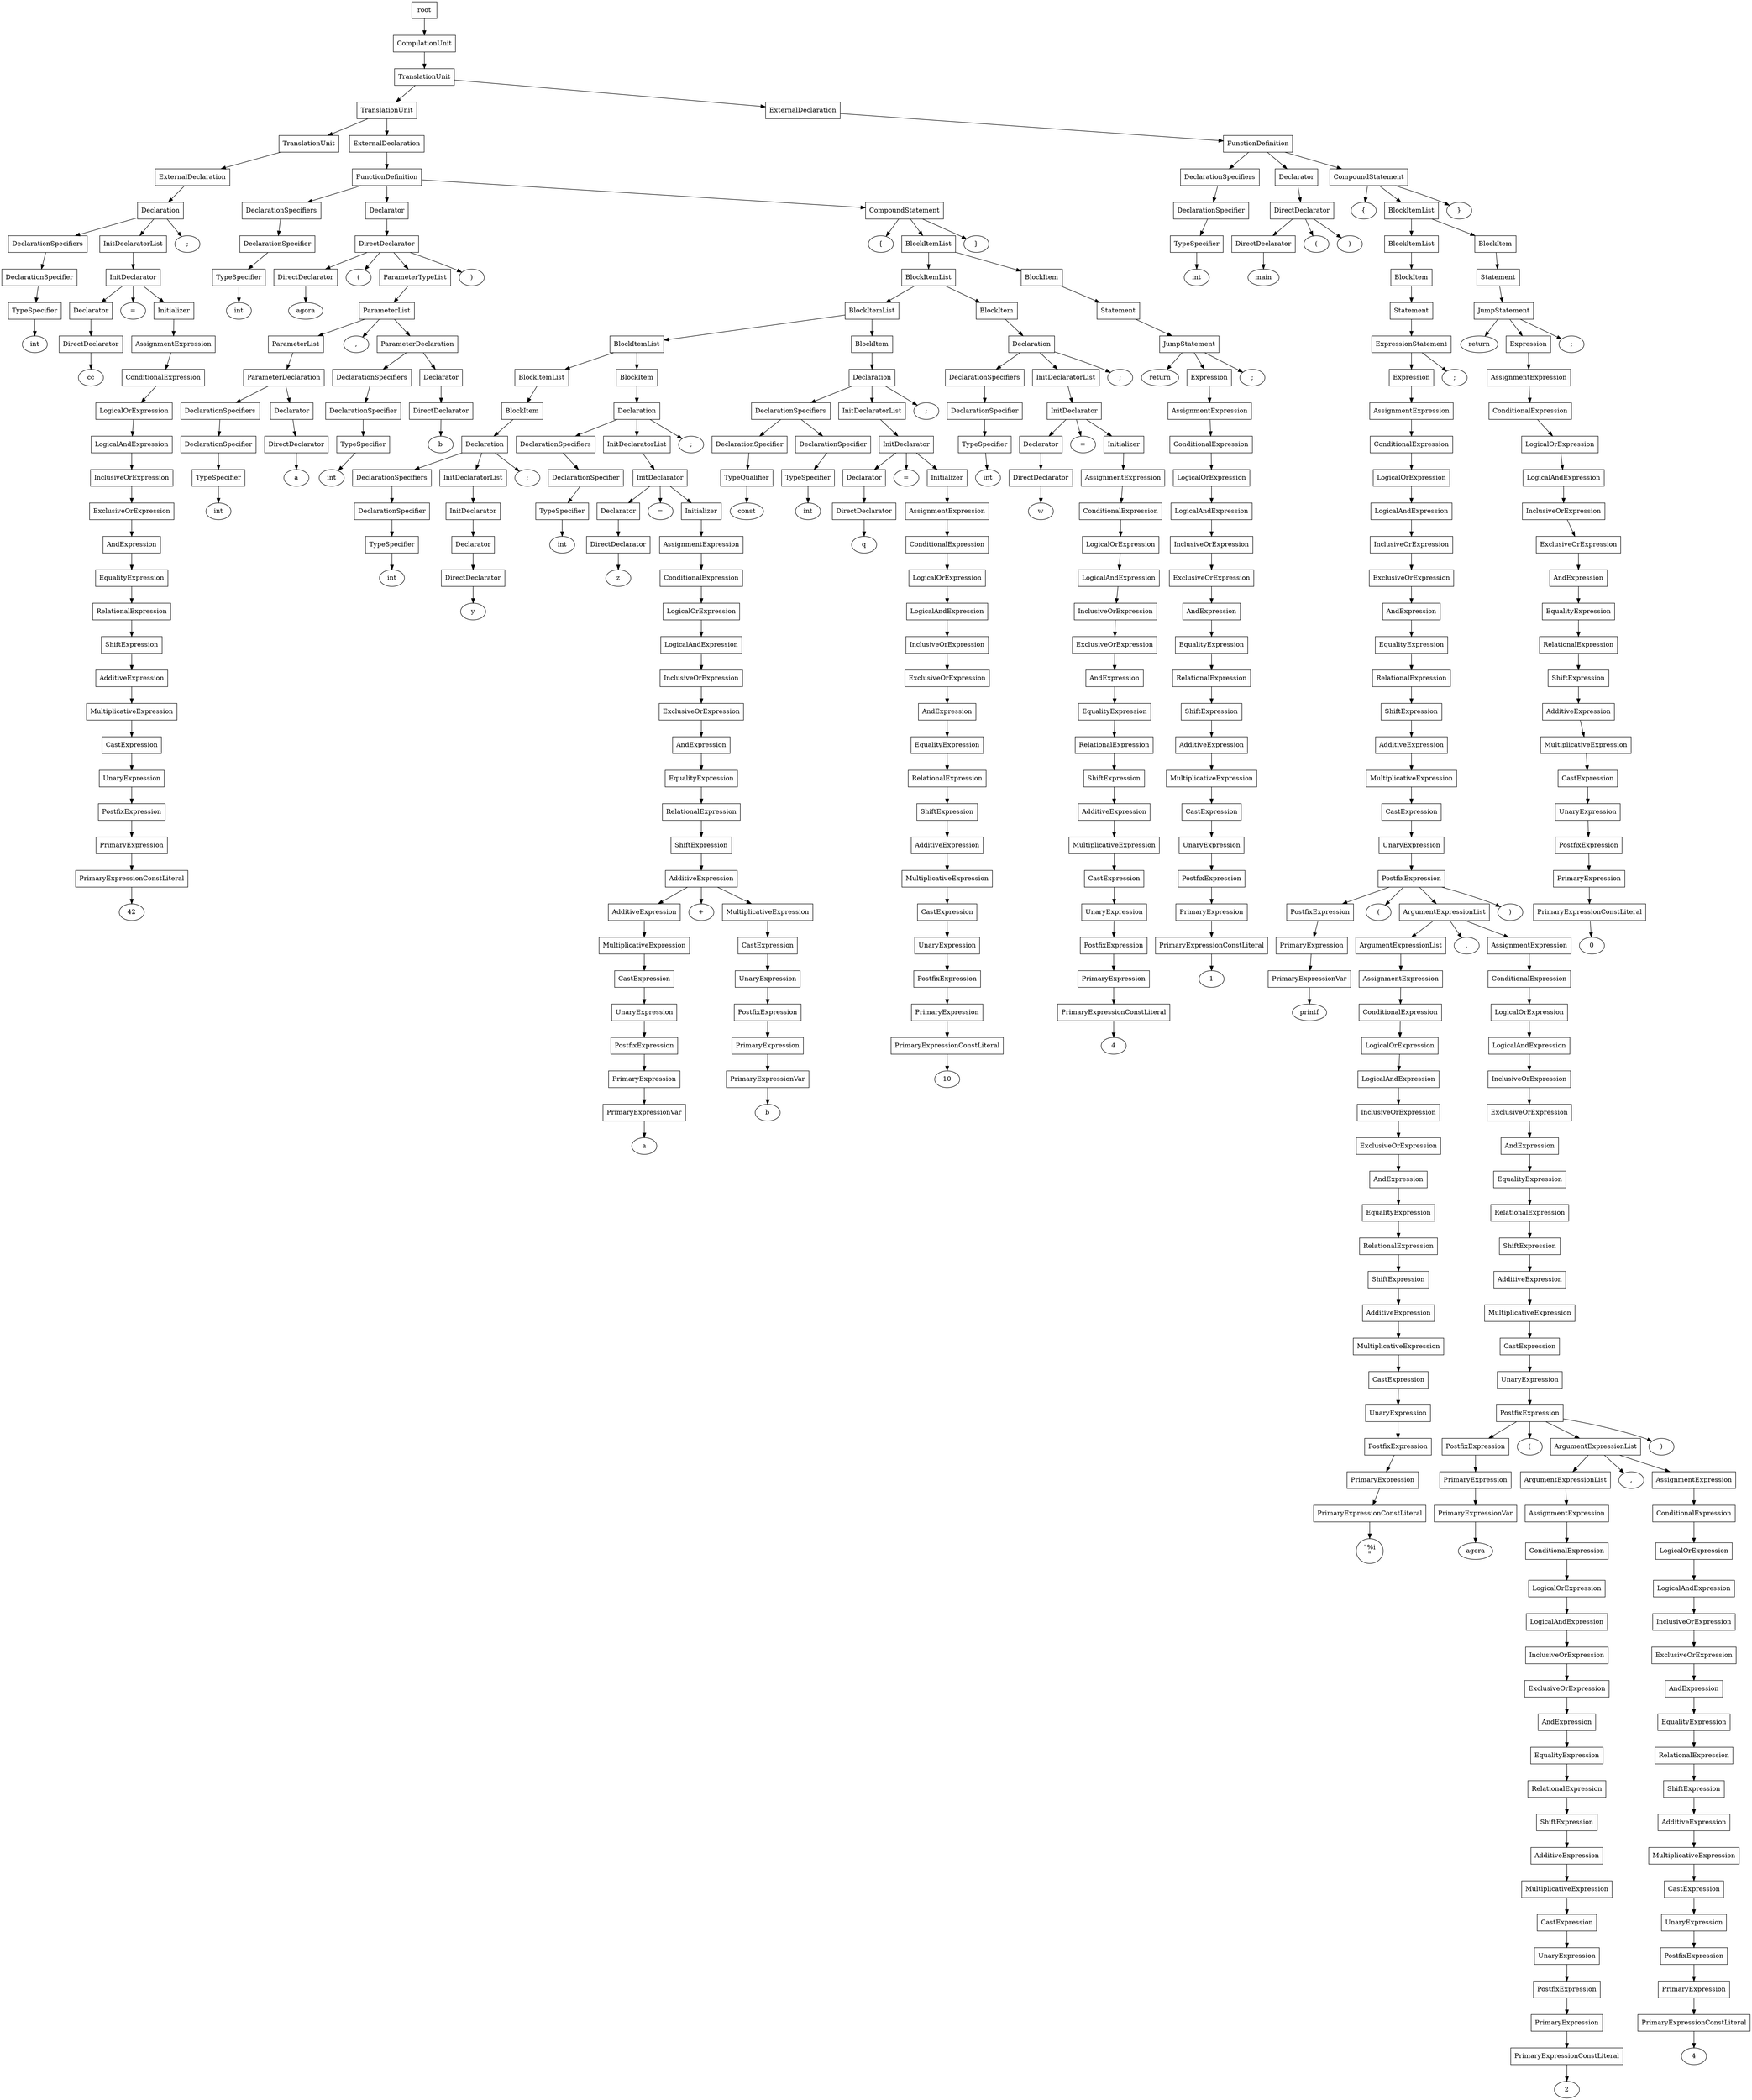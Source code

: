 digraph G {
	splines="TRUE";
	n_0 [label="root", shape="rectangle"]
	n_0 -> n_1
	n_1 [label="CompilationUnit", shape="rectangle"]
	n_1 -> n_2
	n_2 [label="TranslationUnit", shape="rectangle"]
	n_2 -> n_3
	n_3 [label="TranslationUnit", shape="rectangle"]
	n_3 -> n_5
	n_5 [label="TranslationUnit", shape="rectangle"]
	n_5 -> n_8
	n_8 [label="ExternalDeclaration", shape="rectangle"]
	n_8 -> n_13
	n_13 [label="Declaration", shape="rectangle"]
	n_13 -> n_22
	n_22 [label="DeclarationSpecifiers", shape="rectangle"]
	n_22 -> n_36
	n_36 [label="DeclarationSpecifier", shape="rectangle"]
	n_36 -> n_49
	n_49 [label="TypeSpecifier", shape="rectangle"]
	n_49 -> n_61
	n_61 [label="int", shape="ellipse"]
	n_13 -> n_23
	n_23 [label="InitDeclaratorList", shape="rectangle"]
	n_23 -> n_37
	n_37 [label="InitDeclarator", shape="rectangle"]
	n_37 -> n_50
	n_50 [label="Declarator", shape="rectangle"]
	n_50 -> n_62
	n_62 [label="DirectDeclarator", shape="rectangle"]
	n_62 -> n_75
	n_75 [label="cc", shape="ellipse"]
	n_37 -> n_51
	n_51 [label="=", shape="ellipse"]
	n_37 -> n_52
	n_52 [label="Initializer", shape="rectangle"]
	n_52 -> n_63
	n_63 [label="AssignmentExpression", shape="rectangle"]
	n_63 -> n_76
	n_76 [label="ConditionalExpression", shape="rectangle"]
	n_76 -> n_92
	n_92 [label="LogicalOrExpression", shape="rectangle"]
	n_92 -> n_107
	n_107 [label="LogicalAndExpression", shape="rectangle"]
	n_107 -> n_126
	n_126 [label="InclusiveOrExpression", shape="rectangle"]
	n_126 -> n_146
	n_146 [label="ExclusiveOrExpression", shape="rectangle"]
	n_146 -> n_163
	n_163 [label="AndExpression", shape="rectangle"]
	n_163 -> n_175
	n_175 [label="EqualityExpression", shape="rectangle"]
	n_175 -> n_185
	n_185 [label="RelationalExpression", shape="rectangle"]
	n_185 -> n_193
	n_193 [label="ShiftExpression", shape="rectangle"]
	n_193 -> n_200
	n_200 [label="AdditiveExpression", shape="rectangle"]
	n_200 -> n_207
	n_207 [label="MultiplicativeExpression", shape="rectangle"]
	n_207 -> n_214
	n_214 [label="CastExpression", shape="rectangle"]
	n_214 -> n_221
	n_221 [label="UnaryExpression", shape="rectangle"]
	n_221 -> n_228
	n_228 [label="PostfixExpression", shape="rectangle"]
	n_228 -> n_235
	n_235 [label="PrimaryExpression", shape="rectangle"]
	n_235 -> n_242
	n_242 [label="PrimaryExpressionConstLiteral", shape="rectangle"]
	n_242 -> n_249
	n_249 [label="42", shape="ellipse"]
	n_13 -> n_24
	n_24 [label=";", shape="ellipse"]
	n_3 -> n_6
	n_6 [label="ExternalDeclaration", shape="rectangle"]
	n_6 -> n_9
	n_9 [label="FunctionDefinition", shape="rectangle"]
	n_9 -> n_14
	n_14 [label="DeclarationSpecifiers", shape="rectangle"]
	n_14 -> n_25
	n_25 [label="DeclarationSpecifier", shape="rectangle"]
	n_25 -> n_38
	n_38 [label="TypeSpecifier", shape="rectangle"]
	n_38 -> n_53
	n_53 [label="int", shape="ellipse"]
	n_9 -> n_15
	n_15 [label="Declarator", shape="rectangle"]
	n_15 -> n_26
	n_26 [label="DirectDeclarator", shape="rectangle"]
	n_26 -> n_39
	n_39 [label="DirectDeclarator", shape="rectangle"]
	n_39 -> n_54
	n_54 [label="agora", shape="ellipse"]
	n_26 -> n_40
	n_40 [label="(", shape="ellipse"]
	n_26 -> n_41
	n_41 [label="ParameterTypeList", shape="rectangle"]
	n_41 -> n_55
	n_55 [label="ParameterList", shape="rectangle"]
	n_55 -> n_64
	n_64 [label="ParameterList", shape="rectangle"]
	n_64 -> n_77
	n_77 [label="ParameterDeclaration", shape="rectangle"]
	n_77 -> n_93
	n_93 [label="DeclarationSpecifiers", shape="rectangle"]
	n_93 -> n_108
	n_108 [label="DeclarationSpecifier", shape="rectangle"]
	n_108 -> n_127
	n_127 [label="TypeSpecifier", shape="rectangle"]
	n_127 -> n_147
	n_147 [label="int", shape="ellipse"]
	n_77 -> n_94
	n_94 [label="Declarator", shape="rectangle"]
	n_94 -> n_109
	n_109 [label="DirectDeclarator", shape="rectangle"]
	n_109 -> n_128
	n_128 [label="a", shape="ellipse"]
	n_55 -> n_65
	n_65 [label=",", shape="ellipse"]
	n_55 -> n_66
	n_66 [label="ParameterDeclaration", shape="rectangle"]
	n_66 -> n_78
	n_78 [label="DeclarationSpecifiers", shape="rectangle"]
	n_78 -> n_95
	n_95 [label="DeclarationSpecifier", shape="rectangle"]
	n_95 -> n_110
	n_110 [label="TypeSpecifier", shape="rectangle"]
	n_110 -> n_129
	n_129 [label="int", shape="ellipse"]
	n_66 -> n_79
	n_79 [label="Declarator", shape="rectangle"]
	n_79 -> n_96
	n_96 [label="DirectDeclarator", shape="rectangle"]
	n_96 -> n_111
	n_111 [label="b", shape="ellipse"]
	n_26 -> n_42
	n_42 [label=")", shape="ellipse"]
	n_9 -> n_16
	n_16 [label="CompoundStatement", shape="rectangle"]
	n_16 -> n_27
	n_27 [label="{", shape="ellipse"]
	n_16 -> n_28
	n_28 [label="BlockItemList", shape="rectangle"]
	n_28 -> n_43
	n_43 [label="BlockItemList", shape="rectangle"]
	n_43 -> n_56
	n_56 [label="BlockItemList", shape="rectangle"]
	n_56 -> n_67
	n_67 [label="BlockItemList", shape="rectangle"]
	n_67 -> n_80
	n_80 [label="BlockItemList", shape="rectangle"]
	n_80 -> n_97
	n_97 [label="BlockItem", shape="rectangle"]
	n_97 -> n_112
	n_112 [label="Declaration", shape="rectangle"]
	n_112 -> n_130
	n_130 [label="DeclarationSpecifiers", shape="rectangle"]
	n_130 -> n_148
	n_148 [label="DeclarationSpecifier", shape="rectangle"]
	n_148 -> n_164
	n_164 [label="TypeSpecifier", shape="rectangle"]
	n_164 -> n_176
	n_176 [label="int", shape="ellipse"]
	n_112 -> n_131
	n_131 [label="InitDeclaratorList", shape="rectangle"]
	n_131 -> n_149
	n_149 [label="InitDeclarator", shape="rectangle"]
	n_149 -> n_165
	n_165 [label="Declarator", shape="rectangle"]
	n_165 -> n_177
	n_177 [label="DirectDeclarator", shape="rectangle"]
	n_177 -> n_186
	n_186 [label="y", shape="ellipse"]
	n_112 -> n_132
	n_132 [label=";", shape="ellipse"]
	n_67 -> n_81
	n_81 [label="BlockItem", shape="rectangle"]
	n_81 -> n_98
	n_98 [label="Declaration", shape="rectangle"]
	n_98 -> n_113
	n_113 [label="DeclarationSpecifiers", shape="rectangle"]
	n_113 -> n_133
	n_133 [label="DeclarationSpecifier", shape="rectangle"]
	n_133 -> n_150
	n_150 [label="TypeSpecifier", shape="rectangle"]
	n_150 -> n_166
	n_166 [label="int", shape="ellipse"]
	n_98 -> n_114
	n_114 [label="InitDeclaratorList", shape="rectangle"]
	n_114 -> n_134
	n_134 [label="InitDeclarator", shape="rectangle"]
	n_134 -> n_151
	n_151 [label="Declarator", shape="rectangle"]
	n_151 -> n_167
	n_167 [label="DirectDeclarator", shape="rectangle"]
	n_167 -> n_178
	n_178 [label="z", shape="ellipse"]
	n_134 -> n_152
	n_152 [label="=", shape="ellipse"]
	n_134 -> n_153
	n_153 [label="Initializer", shape="rectangle"]
	n_153 -> n_168
	n_168 [label="AssignmentExpression", shape="rectangle"]
	n_168 -> n_179
	n_179 [label="ConditionalExpression", shape="rectangle"]
	n_179 -> n_187
	n_187 [label="LogicalOrExpression", shape="rectangle"]
	n_187 -> n_194
	n_194 [label="LogicalAndExpression", shape="rectangle"]
	n_194 -> n_201
	n_201 [label="InclusiveOrExpression", shape="rectangle"]
	n_201 -> n_208
	n_208 [label="ExclusiveOrExpression", shape="rectangle"]
	n_208 -> n_215
	n_215 [label="AndExpression", shape="rectangle"]
	n_215 -> n_222
	n_222 [label="EqualityExpression", shape="rectangle"]
	n_222 -> n_229
	n_229 [label="RelationalExpression", shape="rectangle"]
	n_229 -> n_236
	n_236 [label="ShiftExpression", shape="rectangle"]
	n_236 -> n_243
	n_243 [label="AdditiveExpression", shape="rectangle"]
	n_243 -> n_250
	n_250 [label="AdditiveExpression", shape="rectangle"]
	n_250 -> n_261
	n_261 [label="MultiplicativeExpression", shape="rectangle"]
	n_261 -> n_271
	n_271 [label="CastExpression", shape="rectangle"]
	n_271 -> n_279
	n_279 [label="UnaryExpression", shape="rectangle"]
	n_279 -> n_286
	n_286 [label="PostfixExpression", shape="rectangle"]
	n_286 -> n_292
	n_292 [label="PrimaryExpression", shape="rectangle"]
	n_292 -> n_297
	n_297 [label="PrimaryExpressionVar", shape="rectangle"]
	n_297 -> n_301
	n_301 [label="a", shape="ellipse"]
	n_243 -> n_251
	n_251 [label="+", shape="ellipse"]
	n_243 -> n_252
	n_252 [label="MultiplicativeExpression", shape="rectangle"]
	n_252 -> n_262
	n_262 [label="CastExpression", shape="rectangle"]
	n_262 -> n_272
	n_272 [label="UnaryExpression", shape="rectangle"]
	n_272 -> n_280
	n_280 [label="PostfixExpression", shape="rectangle"]
	n_280 -> n_287
	n_287 [label="PrimaryExpression", shape="rectangle"]
	n_287 -> n_293
	n_293 [label="PrimaryExpressionVar", shape="rectangle"]
	n_293 -> n_298
	n_298 [label="b", shape="ellipse"]
	n_98 -> n_115
	n_115 [label=";", shape="ellipse"]
	n_56 -> n_68
	n_68 [label="BlockItem", shape="rectangle"]
	n_68 -> n_82
	n_82 [label="Declaration", shape="rectangle"]
	n_82 -> n_99
	n_99 [label="DeclarationSpecifiers", shape="rectangle"]
	n_99 -> n_116
	n_116 [label="DeclarationSpecifier", shape="rectangle"]
	n_116 -> n_135
	n_135 [label="TypeQualifier", shape="rectangle"]
	n_135 -> n_154
	n_154 [label="const", shape="ellipse"]
	n_99 -> n_117
	n_117 [label="DeclarationSpecifier", shape="rectangle"]
	n_117 -> n_136
	n_136 [label="TypeSpecifier", shape="rectangle"]
	n_136 -> n_155
	n_155 [label="int", shape="ellipse"]
	n_82 -> n_100
	n_100 [label="InitDeclaratorList", shape="rectangle"]
	n_100 -> n_118
	n_118 [label="InitDeclarator", shape="rectangle"]
	n_118 -> n_137
	n_137 [label="Declarator", shape="rectangle"]
	n_137 -> n_156
	n_156 [label="DirectDeclarator", shape="rectangle"]
	n_156 -> n_169
	n_169 [label="q", shape="ellipse"]
	n_118 -> n_138
	n_138 [label="=", shape="ellipse"]
	n_118 -> n_139
	n_139 [label="Initializer", shape="rectangle"]
	n_139 -> n_157
	n_157 [label="AssignmentExpression", shape="rectangle"]
	n_157 -> n_170
	n_170 [label="ConditionalExpression", shape="rectangle"]
	n_170 -> n_180
	n_180 [label="LogicalOrExpression", shape="rectangle"]
	n_180 -> n_188
	n_188 [label="LogicalAndExpression", shape="rectangle"]
	n_188 -> n_195
	n_195 [label="InclusiveOrExpression", shape="rectangle"]
	n_195 -> n_202
	n_202 [label="ExclusiveOrExpression", shape="rectangle"]
	n_202 -> n_209
	n_209 [label="AndExpression", shape="rectangle"]
	n_209 -> n_216
	n_216 [label="EqualityExpression", shape="rectangle"]
	n_216 -> n_223
	n_223 [label="RelationalExpression", shape="rectangle"]
	n_223 -> n_230
	n_230 [label="ShiftExpression", shape="rectangle"]
	n_230 -> n_237
	n_237 [label="AdditiveExpression", shape="rectangle"]
	n_237 -> n_244
	n_244 [label="MultiplicativeExpression", shape="rectangle"]
	n_244 -> n_253
	n_253 [label="CastExpression", shape="rectangle"]
	n_253 -> n_263
	n_263 [label="UnaryExpression", shape="rectangle"]
	n_263 -> n_273
	n_273 [label="PostfixExpression", shape="rectangle"]
	n_273 -> n_281
	n_281 [label="PrimaryExpression", shape="rectangle"]
	n_281 -> n_288
	n_288 [label="PrimaryExpressionConstLiteral", shape="rectangle"]
	n_288 -> n_294
	n_294 [label="10", shape="ellipse"]
	n_82 -> n_101
	n_101 [label=";", shape="ellipse"]
	n_43 -> n_57
	n_57 [label="BlockItem", shape="rectangle"]
	n_57 -> n_69
	n_69 [label="Declaration", shape="rectangle"]
	n_69 -> n_83
	n_83 [label="DeclarationSpecifiers", shape="rectangle"]
	n_83 -> n_102
	n_102 [label="DeclarationSpecifier", shape="rectangle"]
	n_102 -> n_119
	n_119 [label="TypeSpecifier", shape="rectangle"]
	n_119 -> n_140
	n_140 [label="int", shape="ellipse"]
	n_69 -> n_84
	n_84 [label="InitDeclaratorList", shape="rectangle"]
	n_84 -> n_103
	n_103 [label="InitDeclarator", shape="rectangle"]
	n_103 -> n_120
	n_120 [label="Declarator", shape="rectangle"]
	n_120 -> n_141
	n_141 [label="DirectDeclarator", shape="rectangle"]
	n_141 -> n_158
	n_158 [label="w", shape="ellipse"]
	n_103 -> n_121
	n_121 [label="=", shape="ellipse"]
	n_103 -> n_122
	n_122 [label="Initializer", shape="rectangle"]
	n_122 -> n_142
	n_142 [label="AssignmentExpression", shape="rectangle"]
	n_142 -> n_159
	n_159 [label="ConditionalExpression", shape="rectangle"]
	n_159 -> n_171
	n_171 [label="LogicalOrExpression", shape="rectangle"]
	n_171 -> n_181
	n_181 [label="LogicalAndExpression", shape="rectangle"]
	n_181 -> n_189
	n_189 [label="InclusiveOrExpression", shape="rectangle"]
	n_189 -> n_196
	n_196 [label="ExclusiveOrExpression", shape="rectangle"]
	n_196 -> n_203
	n_203 [label="AndExpression", shape="rectangle"]
	n_203 -> n_210
	n_210 [label="EqualityExpression", shape="rectangle"]
	n_210 -> n_217
	n_217 [label="RelationalExpression", shape="rectangle"]
	n_217 -> n_224
	n_224 [label="ShiftExpression", shape="rectangle"]
	n_224 -> n_231
	n_231 [label="AdditiveExpression", shape="rectangle"]
	n_231 -> n_238
	n_238 [label="MultiplicativeExpression", shape="rectangle"]
	n_238 -> n_245
	n_245 [label="CastExpression", shape="rectangle"]
	n_245 -> n_254
	n_254 [label="UnaryExpression", shape="rectangle"]
	n_254 -> n_264
	n_264 [label="PostfixExpression", shape="rectangle"]
	n_264 -> n_274
	n_274 [label="PrimaryExpression", shape="rectangle"]
	n_274 -> n_282
	n_282 [label="PrimaryExpressionConstLiteral", shape="rectangle"]
	n_282 -> n_289
	n_289 [label="4", shape="ellipse"]
	n_69 -> n_85
	n_85 [label=";", shape="ellipse"]
	n_28 -> n_44
	n_44 [label="BlockItem", shape="rectangle"]
	n_44 -> n_58
	n_58 [label="Statement", shape="rectangle"]
	n_58 -> n_70
	n_70 [label="JumpStatement", shape="rectangle"]
	n_70 -> n_86
	n_86 [label="return", shape="ellipse"]
	n_70 -> n_87
	n_87 [label="Expression", shape="rectangle"]
	n_87 -> n_104
	n_104 [label="AssignmentExpression", shape="rectangle"]
	n_104 -> n_123
	n_123 [label="ConditionalExpression", shape="rectangle"]
	n_123 -> n_143
	n_143 [label="LogicalOrExpression", shape="rectangle"]
	n_143 -> n_160
	n_160 [label="LogicalAndExpression", shape="rectangle"]
	n_160 -> n_172
	n_172 [label="InclusiveOrExpression", shape="rectangle"]
	n_172 -> n_182
	n_182 [label="ExclusiveOrExpression", shape="rectangle"]
	n_182 -> n_190
	n_190 [label="AndExpression", shape="rectangle"]
	n_190 -> n_197
	n_197 [label="EqualityExpression", shape="rectangle"]
	n_197 -> n_204
	n_204 [label="RelationalExpression", shape="rectangle"]
	n_204 -> n_211
	n_211 [label="ShiftExpression", shape="rectangle"]
	n_211 -> n_218
	n_218 [label="AdditiveExpression", shape="rectangle"]
	n_218 -> n_225
	n_225 [label="MultiplicativeExpression", shape="rectangle"]
	n_225 -> n_232
	n_232 [label="CastExpression", shape="rectangle"]
	n_232 -> n_239
	n_239 [label="UnaryExpression", shape="rectangle"]
	n_239 -> n_246
	n_246 [label="PostfixExpression", shape="rectangle"]
	n_246 -> n_255
	n_255 [label="PrimaryExpression", shape="rectangle"]
	n_255 -> n_265
	n_265 [label="PrimaryExpressionConstLiteral", shape="rectangle"]
	n_265 -> n_275
	n_275 [label="1", shape="ellipse"]
	n_70 -> n_88
	n_88 [label=";", shape="ellipse"]
	n_16 -> n_29
	n_29 [label="}", shape="ellipse"]
	n_2 -> n_4
	n_4 [label="ExternalDeclaration", shape="rectangle"]
	n_4 -> n_7
	n_7 [label="FunctionDefinition", shape="rectangle"]
	n_7 -> n_10
	n_10 [label="DeclarationSpecifiers", shape="rectangle"]
	n_10 -> n_17
	n_17 [label="DeclarationSpecifier", shape="rectangle"]
	n_17 -> n_30
	n_30 [label="TypeSpecifier", shape="rectangle"]
	n_30 -> n_45
	n_45 [label="int", shape="ellipse"]
	n_7 -> n_11
	n_11 [label="Declarator", shape="rectangle"]
	n_11 -> n_18
	n_18 [label="DirectDeclarator", shape="rectangle"]
	n_18 -> n_31
	n_31 [label="DirectDeclarator", shape="rectangle"]
	n_31 -> n_46
	n_46 [label="main", shape="ellipse"]
	n_18 -> n_32
	n_32 [label="(", shape="ellipse"]
	n_18 -> n_33
	n_33 [label=")", shape="ellipse"]
	n_7 -> n_12
	n_12 [label="CompoundStatement", shape="rectangle"]
	n_12 -> n_19
	n_19 [label="{", shape="ellipse"]
	n_12 -> n_20
	n_20 [label="BlockItemList", shape="rectangle"]
	n_20 -> n_34
	n_34 [label="BlockItemList", shape="rectangle"]
	n_34 -> n_47
	n_47 [label="BlockItem", shape="rectangle"]
	n_47 -> n_59
	n_59 [label="Statement", shape="rectangle"]
	n_59 -> n_71
	n_71 [label="ExpressionStatement", shape="rectangle"]
	n_71 -> n_89
	n_89 [label="Expression", shape="rectangle"]
	n_89 -> n_105
	n_105 [label="AssignmentExpression", shape="rectangle"]
	n_105 -> n_124
	n_124 [label="ConditionalExpression", shape="rectangle"]
	n_124 -> n_144
	n_144 [label="LogicalOrExpression", shape="rectangle"]
	n_144 -> n_161
	n_161 [label="LogicalAndExpression", shape="rectangle"]
	n_161 -> n_173
	n_173 [label="InclusiveOrExpression", shape="rectangle"]
	n_173 -> n_183
	n_183 [label="ExclusiveOrExpression", shape="rectangle"]
	n_183 -> n_191
	n_191 [label="AndExpression", shape="rectangle"]
	n_191 -> n_198
	n_198 [label="EqualityExpression", shape="rectangle"]
	n_198 -> n_205
	n_205 [label="RelationalExpression", shape="rectangle"]
	n_205 -> n_212
	n_212 [label="ShiftExpression", shape="rectangle"]
	n_212 -> n_219
	n_219 [label="AdditiveExpression", shape="rectangle"]
	n_219 -> n_226
	n_226 [label="MultiplicativeExpression", shape="rectangle"]
	n_226 -> n_233
	n_233 [label="CastExpression", shape="rectangle"]
	n_233 -> n_240
	n_240 [label="UnaryExpression", shape="rectangle"]
	n_240 -> n_247
	n_247 [label="PostfixExpression", shape="rectangle"]
	n_247 -> n_256
	n_256 [label="PostfixExpression", shape="rectangle"]
	n_256 -> n_266
	n_266 [label="PrimaryExpression", shape="rectangle"]
	n_266 -> n_276
	n_276 [label="PrimaryExpressionVar", shape="rectangle"]
	n_276 -> n_283
	n_283 [label="printf", shape="ellipse"]
	n_247 -> n_257
	n_257 [label="(", shape="ellipse"]
	n_247 -> n_258
	n_258 [label="ArgumentExpressionList", shape="rectangle"]
	n_258 -> n_267
	n_267 [label="ArgumentExpressionList", shape="rectangle"]
	n_267 -> n_277
	n_277 [label="AssignmentExpression", shape="rectangle"]
	n_277 -> n_284
	n_284 [label="ConditionalExpression", shape="rectangle"]
	n_284 -> n_290
	n_290 [label="LogicalOrExpression", shape="rectangle"]
	n_290 -> n_295
	n_295 [label="LogicalAndExpression", shape="rectangle"]
	n_295 -> n_299
	n_299 [label="InclusiveOrExpression", shape="rectangle"]
	n_299 -> n_302
	n_302 [label="ExclusiveOrExpression", shape="rectangle"]
	n_302 -> n_304
	n_304 [label="AndExpression", shape="rectangle"]
	n_304 -> n_306
	n_306 [label="EqualityExpression", shape="rectangle"]
	n_306 -> n_308
	n_308 [label="RelationalExpression", shape="rectangle"]
	n_308 -> n_310
	n_310 [label="ShiftExpression", shape="rectangle"]
	n_310 -> n_312
	n_312 [label="AdditiveExpression", shape="rectangle"]
	n_312 -> n_314
	n_314 [label="MultiplicativeExpression", shape="rectangle"]
	n_314 -> n_316
	n_316 [label="CastExpression", shape="rectangle"]
	n_316 -> n_318
	n_318 [label="UnaryExpression", shape="rectangle"]
	n_318 -> n_320
	n_320 [label="PostfixExpression", shape="rectangle"]
	n_320 -> n_325
	n_325 [label="PrimaryExpression", shape="rectangle"]
	n_325 -> n_330
	n_330 [label="PrimaryExpressionConstLiteral", shape="rectangle"]
	n_330 -> n_334
	n_334 [label="\"%i\n\"", shape="ellipse"]
	n_258 -> n_268
	n_268 [label=",", shape="ellipse"]
	n_258 -> n_269
	n_269 [label="AssignmentExpression", shape="rectangle"]
	n_269 -> n_278
	n_278 [label="ConditionalExpression", shape="rectangle"]
	n_278 -> n_285
	n_285 [label="LogicalOrExpression", shape="rectangle"]
	n_285 -> n_291
	n_291 [label="LogicalAndExpression", shape="rectangle"]
	n_291 -> n_296
	n_296 [label="InclusiveOrExpression", shape="rectangle"]
	n_296 -> n_300
	n_300 [label="ExclusiveOrExpression", shape="rectangle"]
	n_300 -> n_303
	n_303 [label="AndExpression", shape="rectangle"]
	n_303 -> n_305
	n_305 [label="EqualityExpression", shape="rectangle"]
	n_305 -> n_307
	n_307 [label="RelationalExpression", shape="rectangle"]
	n_307 -> n_309
	n_309 [label="ShiftExpression", shape="rectangle"]
	n_309 -> n_311
	n_311 [label="AdditiveExpression", shape="rectangle"]
	n_311 -> n_313
	n_313 [label="MultiplicativeExpression", shape="rectangle"]
	n_313 -> n_315
	n_315 [label="CastExpression", shape="rectangle"]
	n_315 -> n_317
	n_317 [label="UnaryExpression", shape="rectangle"]
	n_317 -> n_319
	n_319 [label="PostfixExpression", shape="rectangle"]
	n_319 -> n_321
	n_321 [label="PostfixExpression", shape="rectangle"]
	n_321 -> n_326
	n_326 [label="PrimaryExpression", shape="rectangle"]
	n_326 -> n_331
	n_331 [label="PrimaryExpressionVar", shape="rectangle"]
	n_331 -> n_335
	n_335 [label="agora", shape="ellipse"]
	n_319 -> n_322
	n_322 [label="(", shape="ellipse"]
	n_319 -> n_323
	n_323 [label="ArgumentExpressionList", shape="rectangle"]
	n_323 -> n_327
	n_327 [label="ArgumentExpressionList", shape="rectangle"]
	n_327 -> n_332
	n_332 [label="AssignmentExpression", shape="rectangle"]
	n_332 -> n_336
	n_336 [label="ConditionalExpression", shape="rectangle"]
	n_336 -> n_338
	n_338 [label="LogicalOrExpression", shape="rectangle"]
	n_338 -> n_340
	n_340 [label="LogicalAndExpression", shape="rectangle"]
	n_340 -> n_342
	n_342 [label="InclusiveOrExpression", shape="rectangle"]
	n_342 -> n_344
	n_344 [label="ExclusiveOrExpression", shape="rectangle"]
	n_344 -> n_346
	n_346 [label="AndExpression", shape="rectangle"]
	n_346 -> n_348
	n_348 [label="EqualityExpression", shape="rectangle"]
	n_348 -> n_350
	n_350 [label="RelationalExpression", shape="rectangle"]
	n_350 -> n_352
	n_352 [label="ShiftExpression", shape="rectangle"]
	n_352 -> n_354
	n_354 [label="AdditiveExpression", shape="rectangle"]
	n_354 -> n_356
	n_356 [label="MultiplicativeExpression", shape="rectangle"]
	n_356 -> n_358
	n_358 [label="CastExpression", shape="rectangle"]
	n_358 -> n_360
	n_360 [label="UnaryExpression", shape="rectangle"]
	n_360 -> n_362
	n_362 [label="PostfixExpression", shape="rectangle"]
	n_362 -> n_364
	n_364 [label="PrimaryExpression", shape="rectangle"]
	n_364 -> n_366
	n_366 [label="PrimaryExpressionConstLiteral", shape="rectangle"]
	n_366 -> n_368
	n_368 [label="2", shape="ellipse"]
	n_323 -> n_328
	n_328 [label=",", shape="ellipse"]
	n_323 -> n_329
	n_329 [label="AssignmentExpression", shape="rectangle"]
	n_329 -> n_333
	n_333 [label="ConditionalExpression", shape="rectangle"]
	n_333 -> n_337
	n_337 [label="LogicalOrExpression", shape="rectangle"]
	n_337 -> n_339
	n_339 [label="LogicalAndExpression", shape="rectangle"]
	n_339 -> n_341
	n_341 [label="InclusiveOrExpression", shape="rectangle"]
	n_341 -> n_343
	n_343 [label="ExclusiveOrExpression", shape="rectangle"]
	n_343 -> n_345
	n_345 [label="AndExpression", shape="rectangle"]
	n_345 -> n_347
	n_347 [label="EqualityExpression", shape="rectangle"]
	n_347 -> n_349
	n_349 [label="RelationalExpression", shape="rectangle"]
	n_349 -> n_351
	n_351 [label="ShiftExpression", shape="rectangle"]
	n_351 -> n_353
	n_353 [label="AdditiveExpression", shape="rectangle"]
	n_353 -> n_355
	n_355 [label="MultiplicativeExpression", shape="rectangle"]
	n_355 -> n_357
	n_357 [label="CastExpression", shape="rectangle"]
	n_357 -> n_359
	n_359 [label="UnaryExpression", shape="rectangle"]
	n_359 -> n_361
	n_361 [label="PostfixExpression", shape="rectangle"]
	n_361 -> n_363
	n_363 [label="PrimaryExpression", shape="rectangle"]
	n_363 -> n_365
	n_365 [label="PrimaryExpressionConstLiteral", shape="rectangle"]
	n_365 -> n_367
	n_367 [label="4", shape="ellipse"]
	n_319 -> n_324
	n_324 [label=")", shape="ellipse"]
	n_247 -> n_259
	n_259 [label=")", shape="ellipse"]
	n_71 -> n_90
	n_90 [label=";", shape="ellipse"]
	n_20 -> n_35
	n_35 [label="BlockItem", shape="rectangle"]
	n_35 -> n_48
	n_48 [label="Statement", shape="rectangle"]
	n_48 -> n_60
	n_60 [label="JumpStatement", shape="rectangle"]
	n_60 -> n_72
	n_72 [label="return", shape="ellipse"]
	n_60 -> n_73
	n_73 [label="Expression", shape="rectangle"]
	n_73 -> n_91
	n_91 [label="AssignmentExpression", shape="rectangle"]
	n_91 -> n_106
	n_106 [label="ConditionalExpression", shape="rectangle"]
	n_106 -> n_125
	n_125 [label="LogicalOrExpression", shape="rectangle"]
	n_125 -> n_145
	n_145 [label="LogicalAndExpression", shape="rectangle"]
	n_145 -> n_162
	n_162 [label="InclusiveOrExpression", shape="rectangle"]
	n_162 -> n_174
	n_174 [label="ExclusiveOrExpression", shape="rectangle"]
	n_174 -> n_184
	n_184 [label="AndExpression", shape="rectangle"]
	n_184 -> n_192
	n_192 [label="EqualityExpression", shape="rectangle"]
	n_192 -> n_199
	n_199 [label="RelationalExpression", shape="rectangle"]
	n_199 -> n_206
	n_206 [label="ShiftExpression", shape="rectangle"]
	n_206 -> n_213
	n_213 [label="AdditiveExpression", shape="rectangle"]
	n_213 -> n_220
	n_220 [label="MultiplicativeExpression", shape="rectangle"]
	n_220 -> n_227
	n_227 [label="CastExpression", shape="rectangle"]
	n_227 -> n_234
	n_234 [label="UnaryExpression", shape="rectangle"]
	n_234 -> n_241
	n_241 [label="PostfixExpression", shape="rectangle"]
	n_241 -> n_248
	n_248 [label="PrimaryExpression", shape="rectangle"]
	n_248 -> n_260
	n_260 [label="PrimaryExpressionConstLiteral", shape="rectangle"]
	n_260 -> n_270
	n_270 [label="0", shape="ellipse"]
	n_60 -> n_74
	n_74 [label=";", shape="ellipse"]
	n_12 -> n_21
	n_21 [label="}", shape="ellipse"]
}